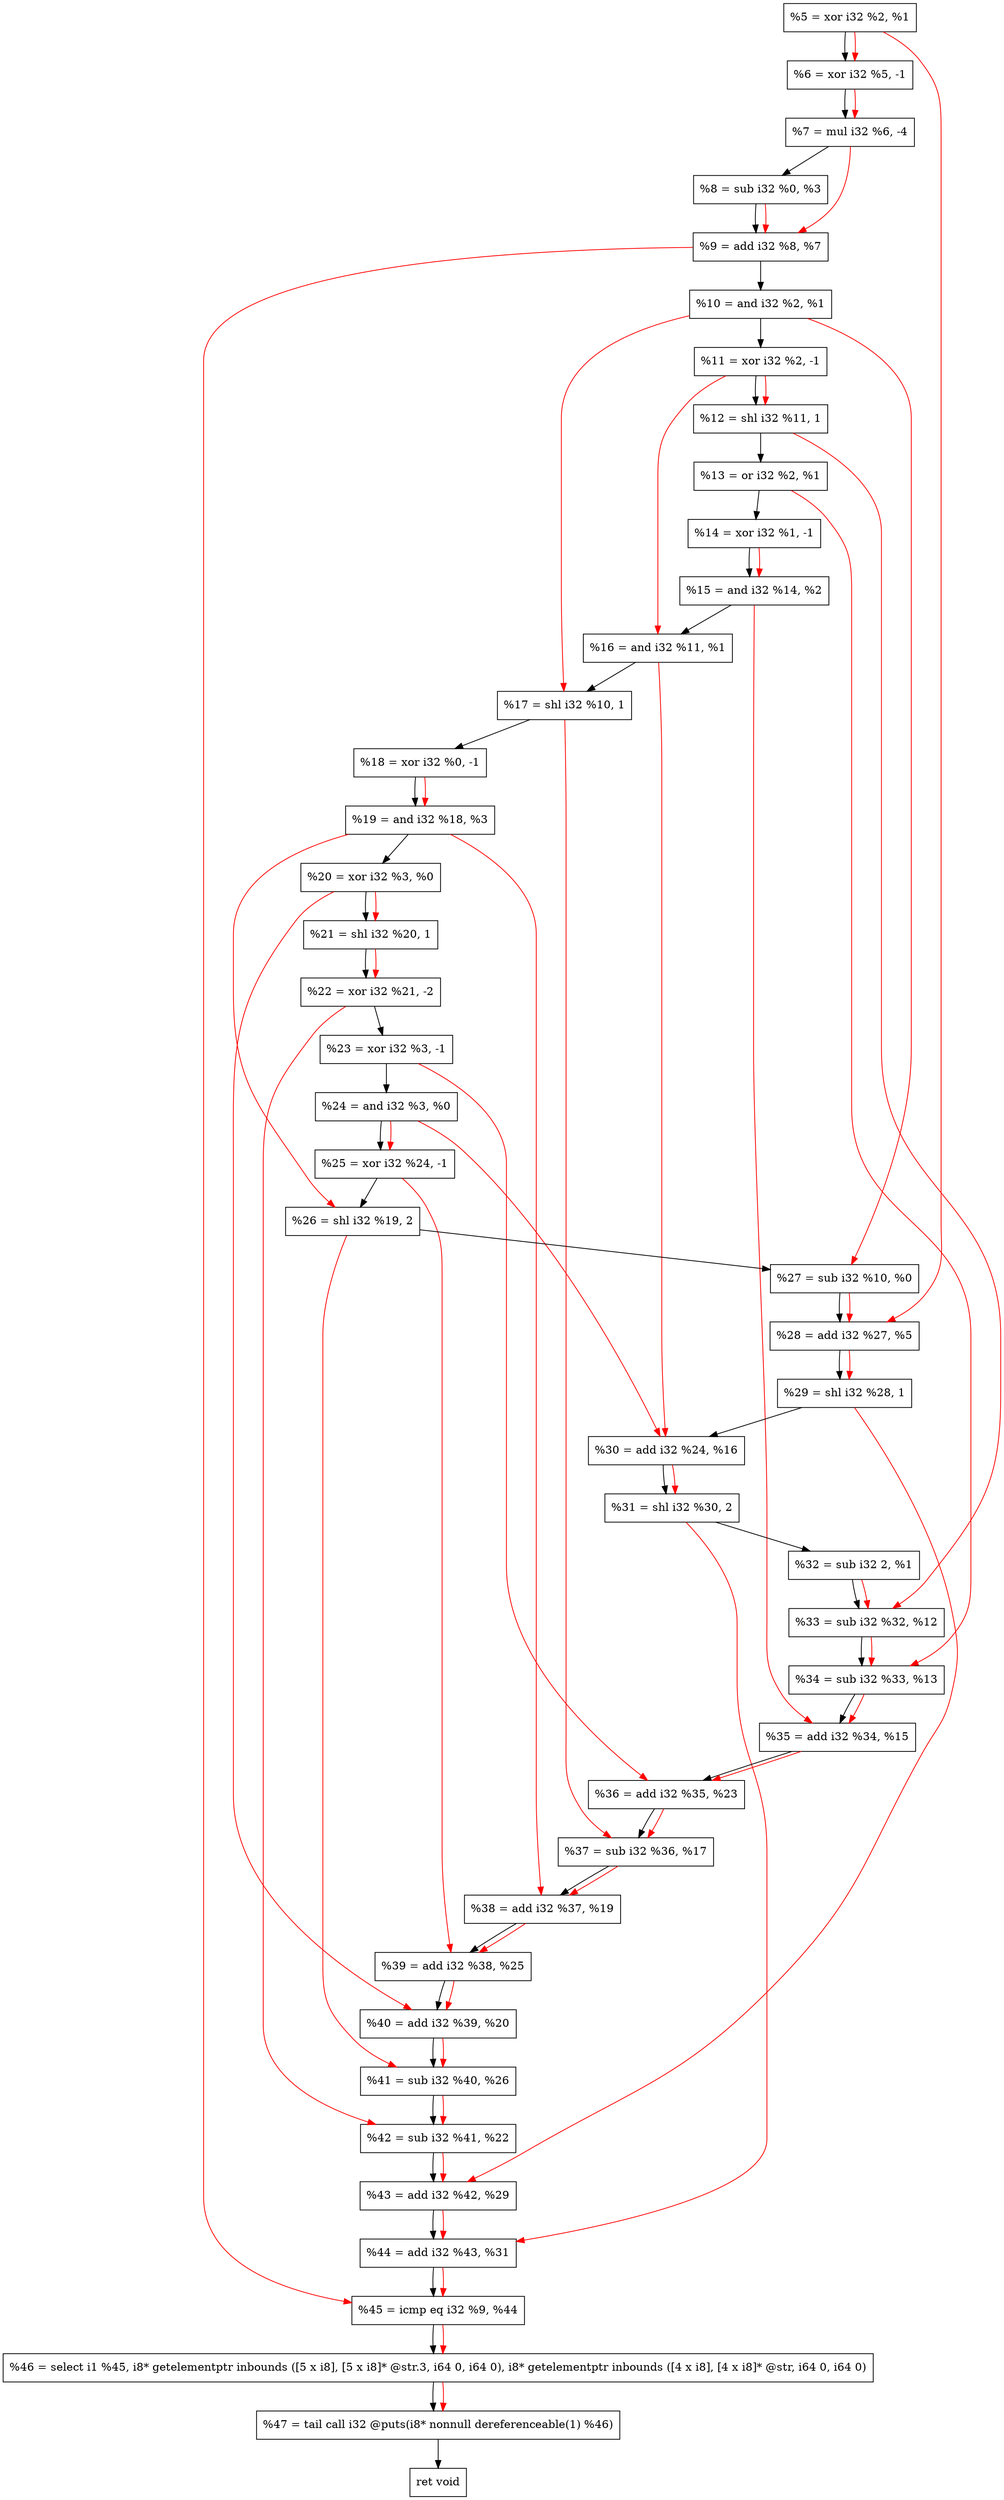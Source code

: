 digraph "DFG for'crackme' function" {
	Node0x24e7b40[shape=record, label="  %5 = xor i32 %2, %1"];
	Node0x24e81c0[shape=record, label="  %6 = xor i32 %5, -1"];
	Node0x24e8260[shape=record, label="  %7 = mul i32 %6, -4"];
	Node0x24e82d0[shape=record, label="  %8 = sub i32 %0, %3"];
	Node0x24e8340[shape=record, label="  %9 = add i32 %8, %7"];
	Node0x24e83b0[shape=record, label="  %10 = and i32 %2, %1"];
	Node0x24e8420[shape=record, label="  %11 = xor i32 %2, -1"];
	Node0x24e84c0[shape=record, label="  %12 = shl i32 %11, 1"];
	Node0x24e8530[shape=record, label="  %13 = or i32 %2, %1"];
	Node0x24e85a0[shape=record, label="  %14 = xor i32 %1, -1"];
	Node0x24e8610[shape=record, label="  %15 = and i32 %14, %2"];
	Node0x24e8680[shape=record, label="  %16 = and i32 %11, %1"];
	Node0x24e86f0[shape=record, label="  %17 = shl i32 %10, 1"];
	Node0x24e8760[shape=record, label="  %18 = xor i32 %0, -1"];
	Node0x24e87d0[shape=record, label="  %19 = and i32 %18, %3"];
	Node0x24e8840[shape=record, label="  %20 = xor i32 %3, %0"];
	Node0x24e88b0[shape=record, label="  %21 = shl i32 %20, 1"];
	Node0x24e8950[shape=record, label="  %22 = xor i32 %21, -2"];
	Node0x24e89c0[shape=record, label="  %23 = xor i32 %3, -1"];
	Node0x24e8a30[shape=record, label="  %24 = and i32 %3, %0"];
	Node0x24e8aa0[shape=record, label="  %25 = xor i32 %24, -1"];
	Node0x24e8b40[shape=record, label="  %26 = shl i32 %19, 2"];
	Node0x24e8bb0[shape=record, label="  %27 = sub i32 %10, %0"];
	Node0x24e8c20[shape=record, label="  %28 = add i32 %27, %5"];
	Node0x24e8c90[shape=record, label="  %29 = shl i32 %28, 1"];
	Node0x24e8d00[shape=record, label="  %30 = add i32 %24, %16"];
	Node0x24e8d70[shape=record, label="  %31 = shl i32 %30, 2"];
	Node0x24e8de0[shape=record, label="  %32 = sub i32 2, %1"];
	Node0x24e9060[shape=record, label="  %33 = sub i32 %32, %12"];
	Node0x24e90d0[shape=record, label="  %34 = sub i32 %33, %13"];
	Node0x24e9140[shape=record, label="  %35 = add i32 %34, %15"];
	Node0x24e91b0[shape=record, label="  %36 = add i32 %35, %23"];
	Node0x24e9220[shape=record, label="  %37 = sub i32 %36, %17"];
	Node0x24e9290[shape=record, label="  %38 = add i32 %37, %19"];
	Node0x24e9300[shape=record, label="  %39 = add i32 %38, %25"];
	Node0x24e9370[shape=record, label="  %40 = add i32 %39, %20"];
	Node0x24e93e0[shape=record, label="  %41 = sub i32 %40, %26"];
	Node0x24e9450[shape=record, label="  %42 = sub i32 %41, %22"];
	Node0x24e94c0[shape=record, label="  %43 = add i32 %42, %29"];
	Node0x24e9530[shape=record, label="  %44 = add i32 %43, %31"];
	Node0x24e95a0[shape=record, label="  %45 = icmp eq i32 %9, %44"];
	Node0x2488268[shape=record, label="  %46 = select i1 %45, i8* getelementptr inbounds ([5 x i8], [5 x i8]* @str.3, i64 0, i64 0), i8* getelementptr inbounds ([4 x i8], [4 x i8]* @str, i64 0, i64 0)"];
	Node0x24e9a40[shape=record, label="  %47 = tail call i32 @puts(i8* nonnull dereferenceable(1) %46)"];
	Node0x24e9a90[shape=record, label="  ret void"];
	Node0x24e7b40 -> Node0x24e81c0;
	Node0x24e81c0 -> Node0x24e8260;
	Node0x24e8260 -> Node0x24e82d0;
	Node0x24e82d0 -> Node0x24e8340;
	Node0x24e8340 -> Node0x24e83b0;
	Node0x24e83b0 -> Node0x24e8420;
	Node0x24e8420 -> Node0x24e84c0;
	Node0x24e84c0 -> Node0x24e8530;
	Node0x24e8530 -> Node0x24e85a0;
	Node0x24e85a0 -> Node0x24e8610;
	Node0x24e8610 -> Node0x24e8680;
	Node0x24e8680 -> Node0x24e86f0;
	Node0x24e86f0 -> Node0x24e8760;
	Node0x24e8760 -> Node0x24e87d0;
	Node0x24e87d0 -> Node0x24e8840;
	Node0x24e8840 -> Node0x24e88b0;
	Node0x24e88b0 -> Node0x24e8950;
	Node0x24e8950 -> Node0x24e89c0;
	Node0x24e89c0 -> Node0x24e8a30;
	Node0x24e8a30 -> Node0x24e8aa0;
	Node0x24e8aa0 -> Node0x24e8b40;
	Node0x24e8b40 -> Node0x24e8bb0;
	Node0x24e8bb0 -> Node0x24e8c20;
	Node0x24e8c20 -> Node0x24e8c90;
	Node0x24e8c90 -> Node0x24e8d00;
	Node0x24e8d00 -> Node0x24e8d70;
	Node0x24e8d70 -> Node0x24e8de0;
	Node0x24e8de0 -> Node0x24e9060;
	Node0x24e9060 -> Node0x24e90d0;
	Node0x24e90d0 -> Node0x24e9140;
	Node0x24e9140 -> Node0x24e91b0;
	Node0x24e91b0 -> Node0x24e9220;
	Node0x24e9220 -> Node0x24e9290;
	Node0x24e9290 -> Node0x24e9300;
	Node0x24e9300 -> Node0x24e9370;
	Node0x24e9370 -> Node0x24e93e0;
	Node0x24e93e0 -> Node0x24e9450;
	Node0x24e9450 -> Node0x24e94c0;
	Node0x24e94c0 -> Node0x24e9530;
	Node0x24e9530 -> Node0x24e95a0;
	Node0x24e95a0 -> Node0x2488268;
	Node0x2488268 -> Node0x24e9a40;
	Node0x24e9a40 -> Node0x24e9a90;
edge [color=red]
	Node0x24e7b40 -> Node0x24e81c0;
	Node0x24e81c0 -> Node0x24e8260;
	Node0x24e82d0 -> Node0x24e8340;
	Node0x24e8260 -> Node0x24e8340;
	Node0x24e8420 -> Node0x24e84c0;
	Node0x24e85a0 -> Node0x24e8610;
	Node0x24e8420 -> Node0x24e8680;
	Node0x24e83b0 -> Node0x24e86f0;
	Node0x24e8760 -> Node0x24e87d0;
	Node0x24e8840 -> Node0x24e88b0;
	Node0x24e88b0 -> Node0x24e8950;
	Node0x24e8a30 -> Node0x24e8aa0;
	Node0x24e87d0 -> Node0x24e8b40;
	Node0x24e83b0 -> Node0x24e8bb0;
	Node0x24e8bb0 -> Node0x24e8c20;
	Node0x24e7b40 -> Node0x24e8c20;
	Node0x24e8c20 -> Node0x24e8c90;
	Node0x24e8a30 -> Node0x24e8d00;
	Node0x24e8680 -> Node0x24e8d00;
	Node0x24e8d00 -> Node0x24e8d70;
	Node0x24e8de0 -> Node0x24e9060;
	Node0x24e84c0 -> Node0x24e9060;
	Node0x24e9060 -> Node0x24e90d0;
	Node0x24e8530 -> Node0x24e90d0;
	Node0x24e90d0 -> Node0x24e9140;
	Node0x24e8610 -> Node0x24e9140;
	Node0x24e9140 -> Node0x24e91b0;
	Node0x24e89c0 -> Node0x24e91b0;
	Node0x24e91b0 -> Node0x24e9220;
	Node0x24e86f0 -> Node0x24e9220;
	Node0x24e9220 -> Node0x24e9290;
	Node0x24e87d0 -> Node0x24e9290;
	Node0x24e9290 -> Node0x24e9300;
	Node0x24e8aa0 -> Node0x24e9300;
	Node0x24e9300 -> Node0x24e9370;
	Node0x24e8840 -> Node0x24e9370;
	Node0x24e9370 -> Node0x24e93e0;
	Node0x24e8b40 -> Node0x24e93e0;
	Node0x24e93e0 -> Node0x24e9450;
	Node0x24e8950 -> Node0x24e9450;
	Node0x24e9450 -> Node0x24e94c0;
	Node0x24e8c90 -> Node0x24e94c0;
	Node0x24e94c0 -> Node0x24e9530;
	Node0x24e8d70 -> Node0x24e9530;
	Node0x24e8340 -> Node0x24e95a0;
	Node0x24e9530 -> Node0x24e95a0;
	Node0x24e95a0 -> Node0x2488268;
	Node0x2488268 -> Node0x24e9a40;
}

